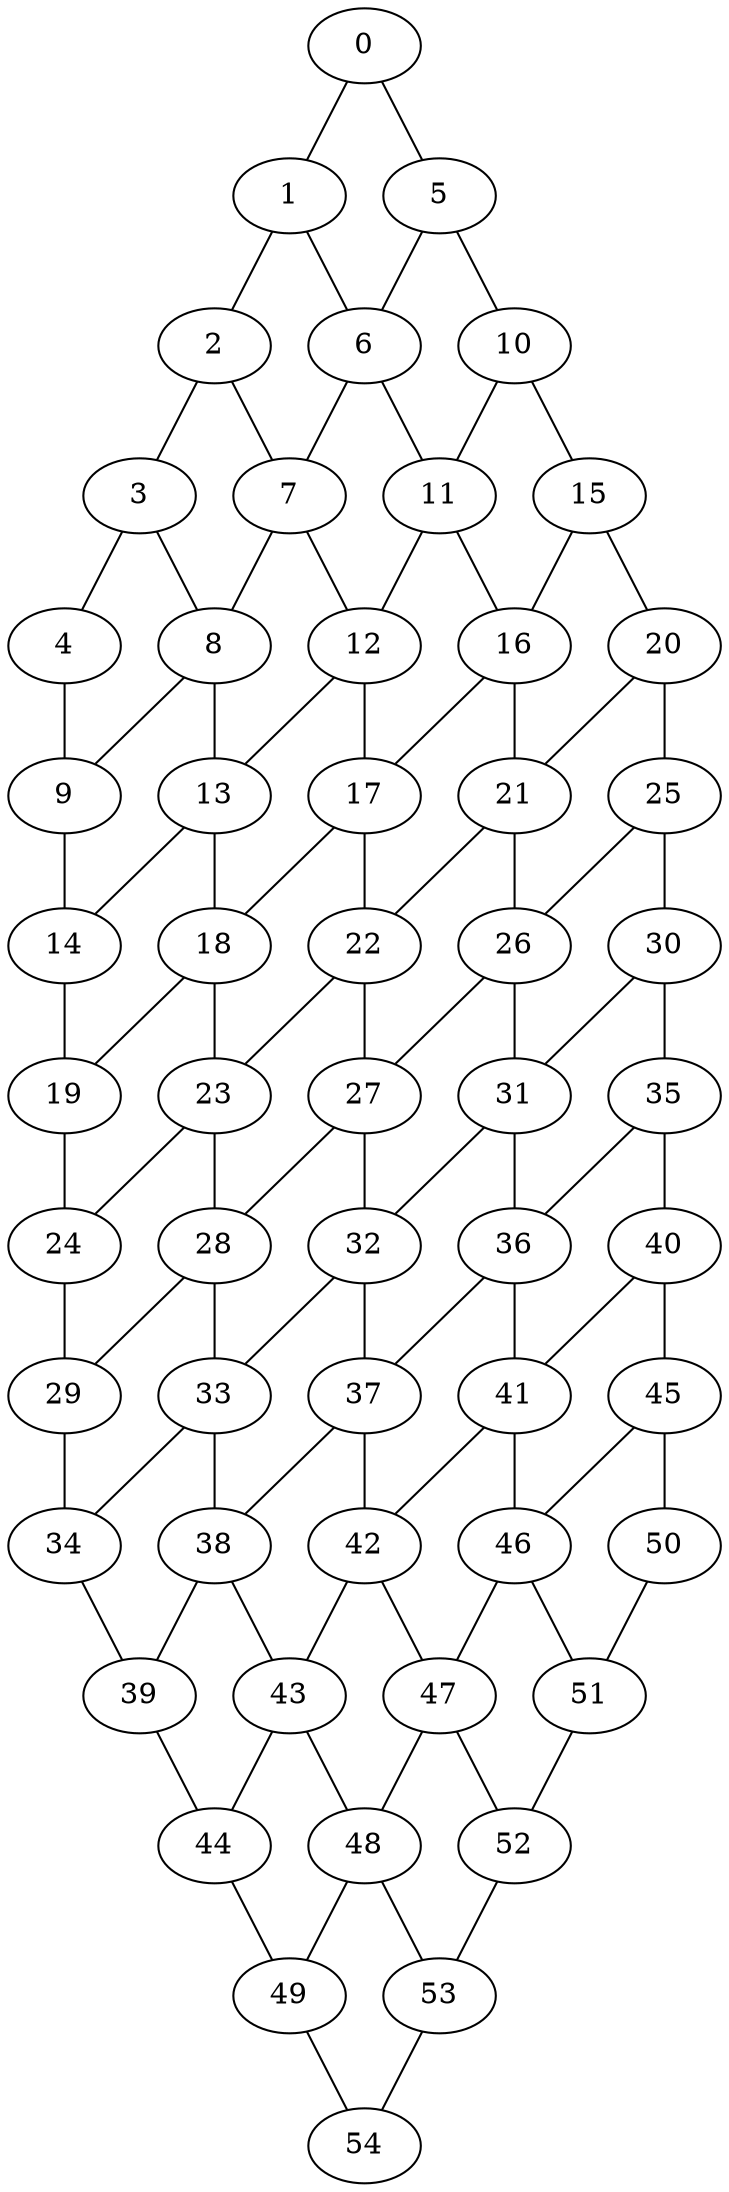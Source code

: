 graph {
	0
	1
	2
	3
	4
	5
	6
	7
	8
	9
	10
	11
	12
	13
	14
	15
	16
	17
	18
	19
	20
	21
	22
	23
	24
	25
	26
	27
	28
	29
	30
	31
	32
	33
	34
	35
	36
	37
	38
	39
	40
	41
	42
	43
	44
	45
	46
	47
	48
	49
	50
	51
	52
	53
	54
	0 -- 5;
	0 -- 1;
	1 -- 6;
	1 -- 2;
	2 -- 7;
	2 -- 3;
	3 -- 8;
	3 -- 4;
	4 -- 9;
	5 -- 10;
	5 -- 6;
	6 -- 11;
	6 -- 7;
	7 -- 12;
	7 -- 8;
	8 -- 13;
	8 -- 9;
	9 -- 14;
	10 -- 15;
	10 -- 11;
	11 -- 16;
	11 -- 12;
	12 -- 17;
	12 -- 13;
	13 -- 18;
	13 -- 14;
	14 -- 19;
	15 -- 20;
	15 -- 16;
	16 -- 21;
	16 -- 17;
	17 -- 22;
	17 -- 18;
	18 -- 23;
	18 -- 19;
	19 -- 24;
	20 -- 25;
	20 -- 21;
	21 -- 26;
	21 -- 22;
	22 -- 27;
	22 -- 23;
	23 -- 28;
	23 -- 24;
	24 -- 29;
	25 -- 30;
	25 -- 26;
	26 -- 31;
	26 -- 27;
	27 -- 32;
	27 -- 28;
	28 -- 33;
	28 -- 29;
	29 -- 34;
	30 -- 35;
	30 -- 31;
	31 -- 36;
	31 -- 32;
	32 -- 37;
	32 -- 33;
	33 -- 38;
	33 -- 34;
	34 -- 39;
	35 -- 40;
	35 -- 36;
	36 -- 41;
	36 -- 37;
	37 -- 42;
	37 -- 38;
	38 -- 43;
	38 -- 39;
	39 -- 44;
	40 -- 45;
	40 -- 41;
	41 -- 46;
	41 -- 42;
	42 -- 47;
	42 -- 43;
	43 -- 48;
	43 -- 44;
	44 -- 49;
	45 -- 50;
	45 -- 46;
	46 -- 51;
	46 -- 47;
	47 -- 52;
	47 -- 48;
	48 -- 53;
	48 -- 49;
	49 -- 54;
	50 -- 51;
	51 -- 52;
	52 -- 53;
	53 -- 54;
}